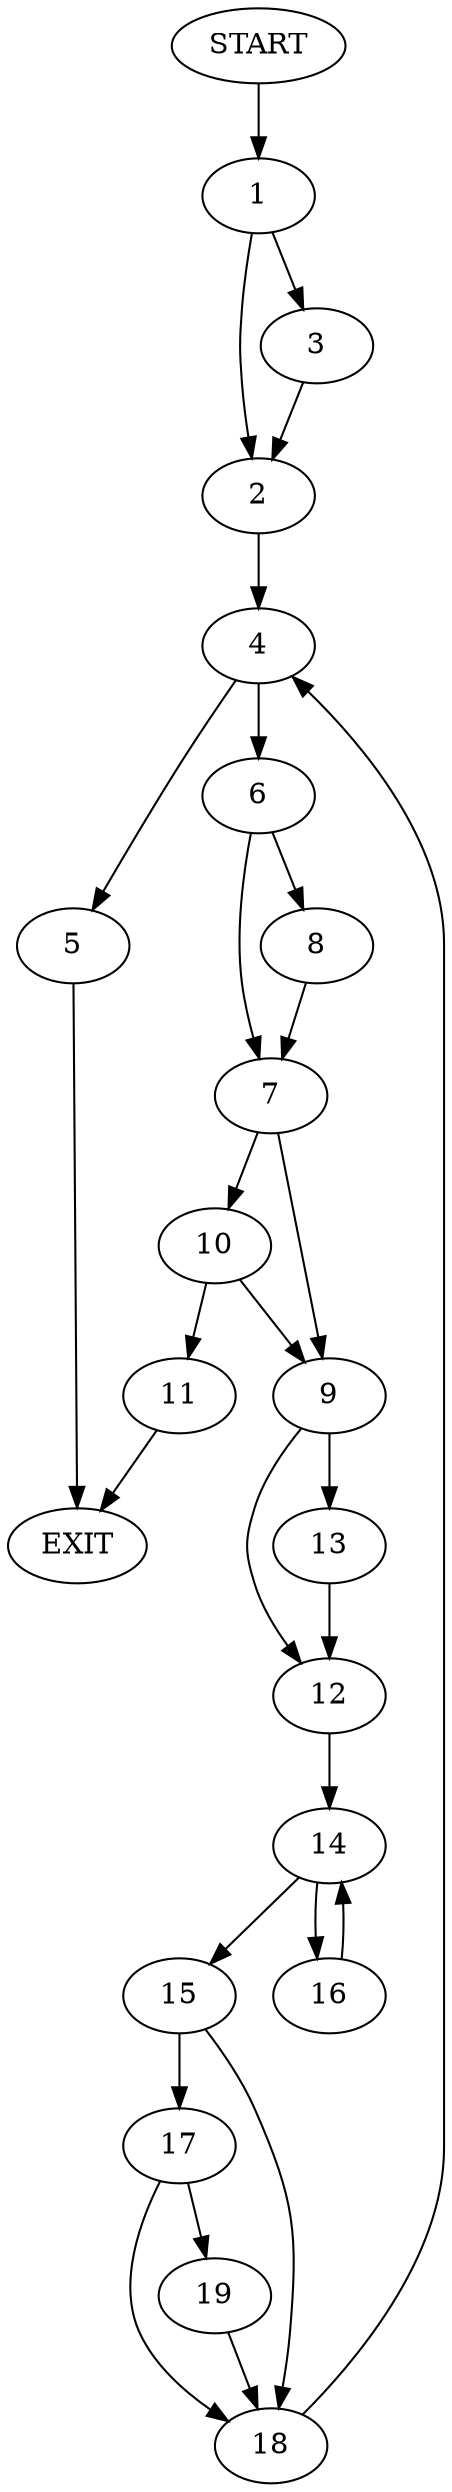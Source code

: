 digraph {
0 [label="START"]
20 [label="EXIT"]
0 -> 1
1 -> 2
1 -> 3
2 -> 4
3 -> 2
4 -> 5
4 -> 6
5 -> 20
6 -> 7
6 -> 8
7 -> 9
7 -> 10
8 -> 7
10 -> 9
10 -> 11
9 -> 12
9 -> 13
11 -> 20
13 -> 12
12 -> 14
14 -> 15
14 -> 16
15 -> 17
15 -> 18
16 -> 14
18 -> 4
17 -> 18
17 -> 19
19 -> 18
}
